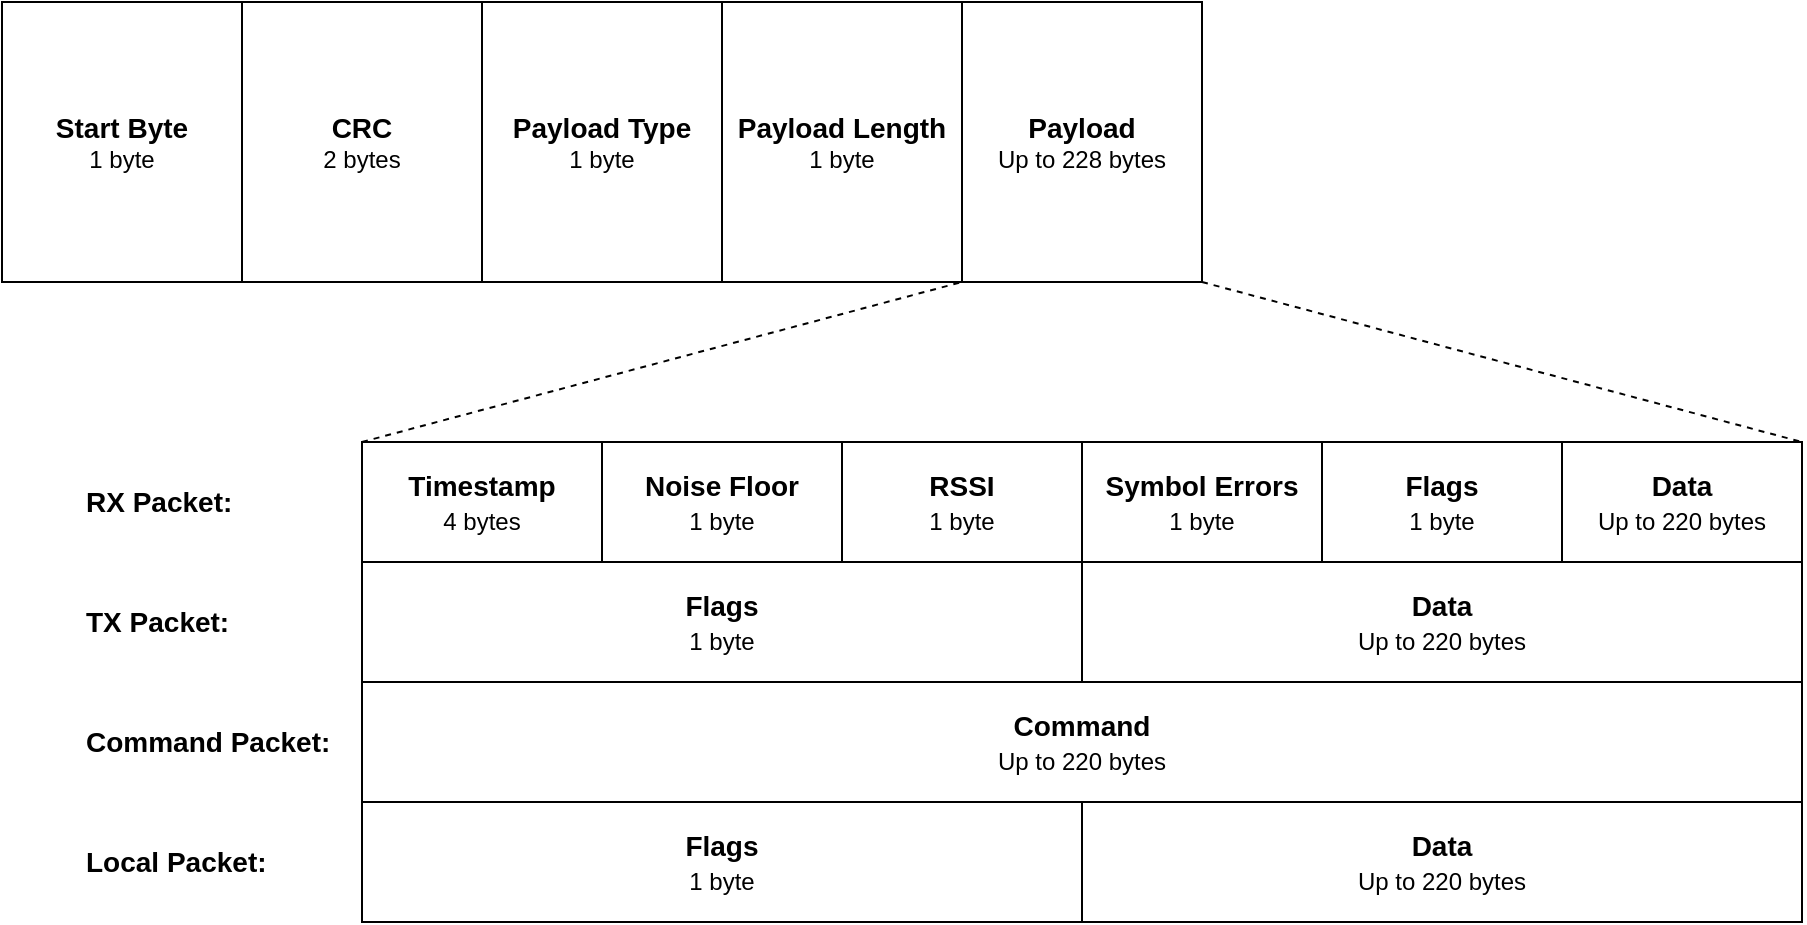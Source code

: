 <mxfile version="16.5.1" type="device"><diagram id="bs-OKLya7J_jca0_5J-U" name="Page-1"><mxGraphModel dx="981" dy="602" grid="1" gridSize="10" guides="1" tooltips="1" connect="1" arrows="1" fold="1" page="1" pageScale="1" pageWidth="4681" pageHeight="3300" math="0" shadow="0"><root><mxCell id="0"/><mxCell id="1" parent="0"/><mxCell id="yYVTwS3xyydeNlUBdMYR-1" value="&lt;span style=&quot;font-size: 14px&quot;&gt;&lt;b&gt;Start Byte&lt;/b&gt;&lt;/span&gt;&lt;br&gt;1 byte" style="rounded=0;whiteSpace=wrap;html=1;" parent="1" vertex="1"><mxGeometry x="240" y="240" width="120" height="140" as="geometry"/></mxCell><mxCell id="yYVTwS3xyydeNlUBdMYR-2" value="&lt;span style=&quot;font-size: 14px&quot;&gt;&lt;b&gt;CRC&lt;/b&gt;&lt;/span&gt;&lt;br&gt;2 bytes" style="rounded=0;whiteSpace=wrap;html=1;" parent="1" vertex="1"><mxGeometry x="360" y="240" width="120" height="140" as="geometry"/></mxCell><mxCell id="yYVTwS3xyydeNlUBdMYR-3" value="&lt;span style=&quot;font-size: 14px&quot;&gt;&lt;b&gt;Payload Type&lt;/b&gt;&lt;/span&gt;&lt;br&gt;1 byte" style="rounded=0;whiteSpace=wrap;html=1;" parent="1" vertex="1"><mxGeometry x="480" y="240" width="120" height="140" as="geometry"/></mxCell><mxCell id="yYVTwS3xyydeNlUBdMYR-17" value="" style="endArrow=none;dashed=1;html=1;rounded=0;fontSize=12;entryX=1;entryY=1;entryDx=0;entryDy=0;exitX=0;exitY=0;exitDx=0;exitDy=0;" parent="1" source="J6h1up6im4hWcQTuu_DR-3" target="J6h1up6im4hWcQTuu_DR-1" edge="1"><mxGeometry width="50" height="50" relative="1" as="geometry"><mxPoint x="400" y="460" as="sourcePoint"/><mxPoint x="600" y="380" as="targetPoint"/></mxGeometry></mxCell><mxCell id="yYVTwS3xyydeNlUBdMYR-18" value="" style="endArrow=none;dashed=1;html=1;rounded=0;fontSize=12;exitX=1;exitY=1;exitDx=0;exitDy=0;entryX=1;entryY=0;entryDx=0;entryDy=0;" parent="1" source="J6h1up6im4hWcQTuu_DR-2" target="J6h1up6im4hWcQTuu_DR-8" edge="1"><mxGeometry width="50" height="50" relative="1" as="geometry"><mxPoint x="800" y="380" as="sourcePoint"/><mxPoint x="1000" y="460" as="targetPoint"/></mxGeometry></mxCell><mxCell id="J6h1up6im4hWcQTuu_DR-1" value="&lt;span style=&quot;font-size: 14px&quot;&gt;&lt;b&gt;Payload Length&lt;/b&gt;&lt;/span&gt;&lt;br&gt;1 byte" style="rounded=0;whiteSpace=wrap;html=1;" vertex="1" parent="1"><mxGeometry x="600" y="240" width="120" height="140" as="geometry"/></mxCell><mxCell id="J6h1up6im4hWcQTuu_DR-2" value="&lt;span style=&quot;font-size: 14px&quot;&gt;&lt;b&gt;Payload&lt;/b&gt;&lt;/span&gt;&lt;br&gt;Up to 228 bytes" style="rounded=0;whiteSpace=wrap;html=1;" vertex="1" parent="1"><mxGeometry x="720" y="240" width="120" height="140" as="geometry"/></mxCell><mxCell id="J6h1up6im4hWcQTuu_DR-3" value="&lt;b&gt;Timestamp&lt;/b&gt;&lt;br&gt;&lt;font style=&quot;font-size: 12px&quot;&gt;4 bytes&lt;/font&gt;" style="rounded=0;whiteSpace=wrap;html=1;fontSize=14;" vertex="1" parent="1"><mxGeometry x="420" y="460" width="120" height="60" as="geometry"/></mxCell><mxCell id="J6h1up6im4hWcQTuu_DR-4" value="&lt;b&gt;Noise Floor&lt;/b&gt;&lt;br&gt;&lt;font style=&quot;font-size: 12px&quot;&gt;1 byte&lt;/font&gt;" style="rounded=0;whiteSpace=wrap;html=1;fontSize=14;" vertex="1" parent="1"><mxGeometry x="540" y="460" width="120" height="60" as="geometry"/></mxCell><mxCell id="J6h1up6im4hWcQTuu_DR-5" value="&lt;b&gt;RSSI&lt;/b&gt;&lt;br&gt;&lt;font style=&quot;font-size: 12px&quot;&gt;1 byte&lt;/font&gt;" style="rounded=0;whiteSpace=wrap;html=1;fontSize=14;" vertex="1" parent="1"><mxGeometry x="660" y="460" width="120" height="60" as="geometry"/></mxCell><mxCell id="J6h1up6im4hWcQTuu_DR-6" value="&lt;b&gt;Symbol Errors&lt;/b&gt;&lt;br&gt;&lt;font style=&quot;font-size: 12px&quot;&gt;1 byte&lt;/font&gt;" style="rounded=0;whiteSpace=wrap;html=1;fontSize=14;" vertex="1" parent="1"><mxGeometry x="780" y="460" width="120" height="60" as="geometry"/></mxCell><mxCell id="J6h1up6im4hWcQTuu_DR-7" value="&lt;b&gt;Flags&lt;/b&gt;&lt;br&gt;&lt;font style=&quot;font-size: 12px&quot;&gt;1 byte&lt;/font&gt;" style="rounded=0;whiteSpace=wrap;html=1;fontSize=14;" vertex="1" parent="1"><mxGeometry x="900" y="460" width="120" height="60" as="geometry"/></mxCell><mxCell id="J6h1up6im4hWcQTuu_DR-8" value="&lt;b&gt;Data&lt;/b&gt;&lt;br&gt;&lt;span style=&quot;font-size: 12px&quot;&gt;Up to 220 bytes&lt;/span&gt;" style="rounded=0;whiteSpace=wrap;html=1;fontSize=14;" vertex="1" parent="1"><mxGeometry x="1020" y="460" width="120" height="60" as="geometry"/></mxCell><mxCell id="J6h1up6im4hWcQTuu_DR-9" value="&lt;b&gt;Flags&lt;/b&gt;&lt;br&gt;&lt;font style=&quot;font-size: 12px&quot;&gt;1 byte&lt;/font&gt;" style="rounded=0;whiteSpace=wrap;html=1;fontSize=14;" vertex="1" parent="1"><mxGeometry x="420" y="520" width="360" height="60" as="geometry"/></mxCell><mxCell id="J6h1up6im4hWcQTuu_DR-10" value="&lt;b&gt;Data&lt;/b&gt;&lt;br&gt;&lt;font style=&quot;font-size: 12px&quot;&gt;Up to 220 bytes&lt;/font&gt;" style="rounded=0;whiteSpace=wrap;html=1;fontSize=14;" vertex="1" parent="1"><mxGeometry x="780" y="520" width="360" height="60" as="geometry"/></mxCell><mxCell id="J6h1up6im4hWcQTuu_DR-11" value="&lt;b&gt;Command&lt;/b&gt;&lt;br&gt;&lt;font style=&quot;font-size: 12px&quot;&gt;Up to 220 bytes&lt;/font&gt;" style="rounded=0;whiteSpace=wrap;html=1;fontSize=14;" vertex="1" parent="1"><mxGeometry x="420" y="580" width="720" height="60" as="geometry"/></mxCell><mxCell id="J6h1up6im4hWcQTuu_DR-13" value="&lt;b&gt;Flags&lt;/b&gt;&lt;br&gt;&lt;font style=&quot;font-size: 12px&quot;&gt;1 byte&lt;/font&gt;" style="rounded=0;whiteSpace=wrap;html=1;fontSize=14;" vertex="1" parent="1"><mxGeometry x="420" y="640" width="360" height="60" as="geometry"/></mxCell><mxCell id="J6h1up6im4hWcQTuu_DR-14" value="&lt;b&gt;Data&lt;/b&gt;&lt;br&gt;&lt;font style=&quot;font-size: 12px&quot;&gt;Up to 220 bytes&lt;/font&gt;" style="rounded=0;whiteSpace=wrap;html=1;fontSize=14;" vertex="1" parent="1"><mxGeometry x="780" y="640" width="360" height="60" as="geometry"/></mxCell><mxCell id="J6h1up6im4hWcQTuu_DR-15" value="RX Packet:" style="text;html=1;strokeColor=none;fillColor=none;align=left;verticalAlign=middle;whiteSpace=wrap;rounded=0;fontStyle=1;fontSize=14;" vertex="1" parent="1"><mxGeometry x="280" y="475" width="130" height="30" as="geometry"/></mxCell><mxCell id="J6h1up6im4hWcQTuu_DR-16" value="TX Packet:" style="text;html=1;strokeColor=none;fillColor=none;align=left;verticalAlign=middle;whiteSpace=wrap;rounded=0;fontStyle=1;fontSize=14;" vertex="1" parent="1"><mxGeometry x="280" y="535" width="130" height="30" as="geometry"/></mxCell><mxCell id="J6h1up6im4hWcQTuu_DR-17" value="Command Packet:" style="text;html=1;strokeColor=none;fillColor=none;align=left;verticalAlign=middle;whiteSpace=wrap;rounded=0;fontStyle=1;fontSize=14;" vertex="1" parent="1"><mxGeometry x="280" y="595" width="130" height="30" as="geometry"/></mxCell><mxCell id="J6h1up6im4hWcQTuu_DR-18" value="Local Packet:" style="text;html=1;strokeColor=none;fillColor=none;align=left;verticalAlign=middle;whiteSpace=wrap;rounded=0;fontStyle=1;fontSize=14;" vertex="1" parent="1"><mxGeometry x="280" y="655" width="130" height="30" as="geometry"/></mxCell></root></mxGraphModel></diagram></mxfile>